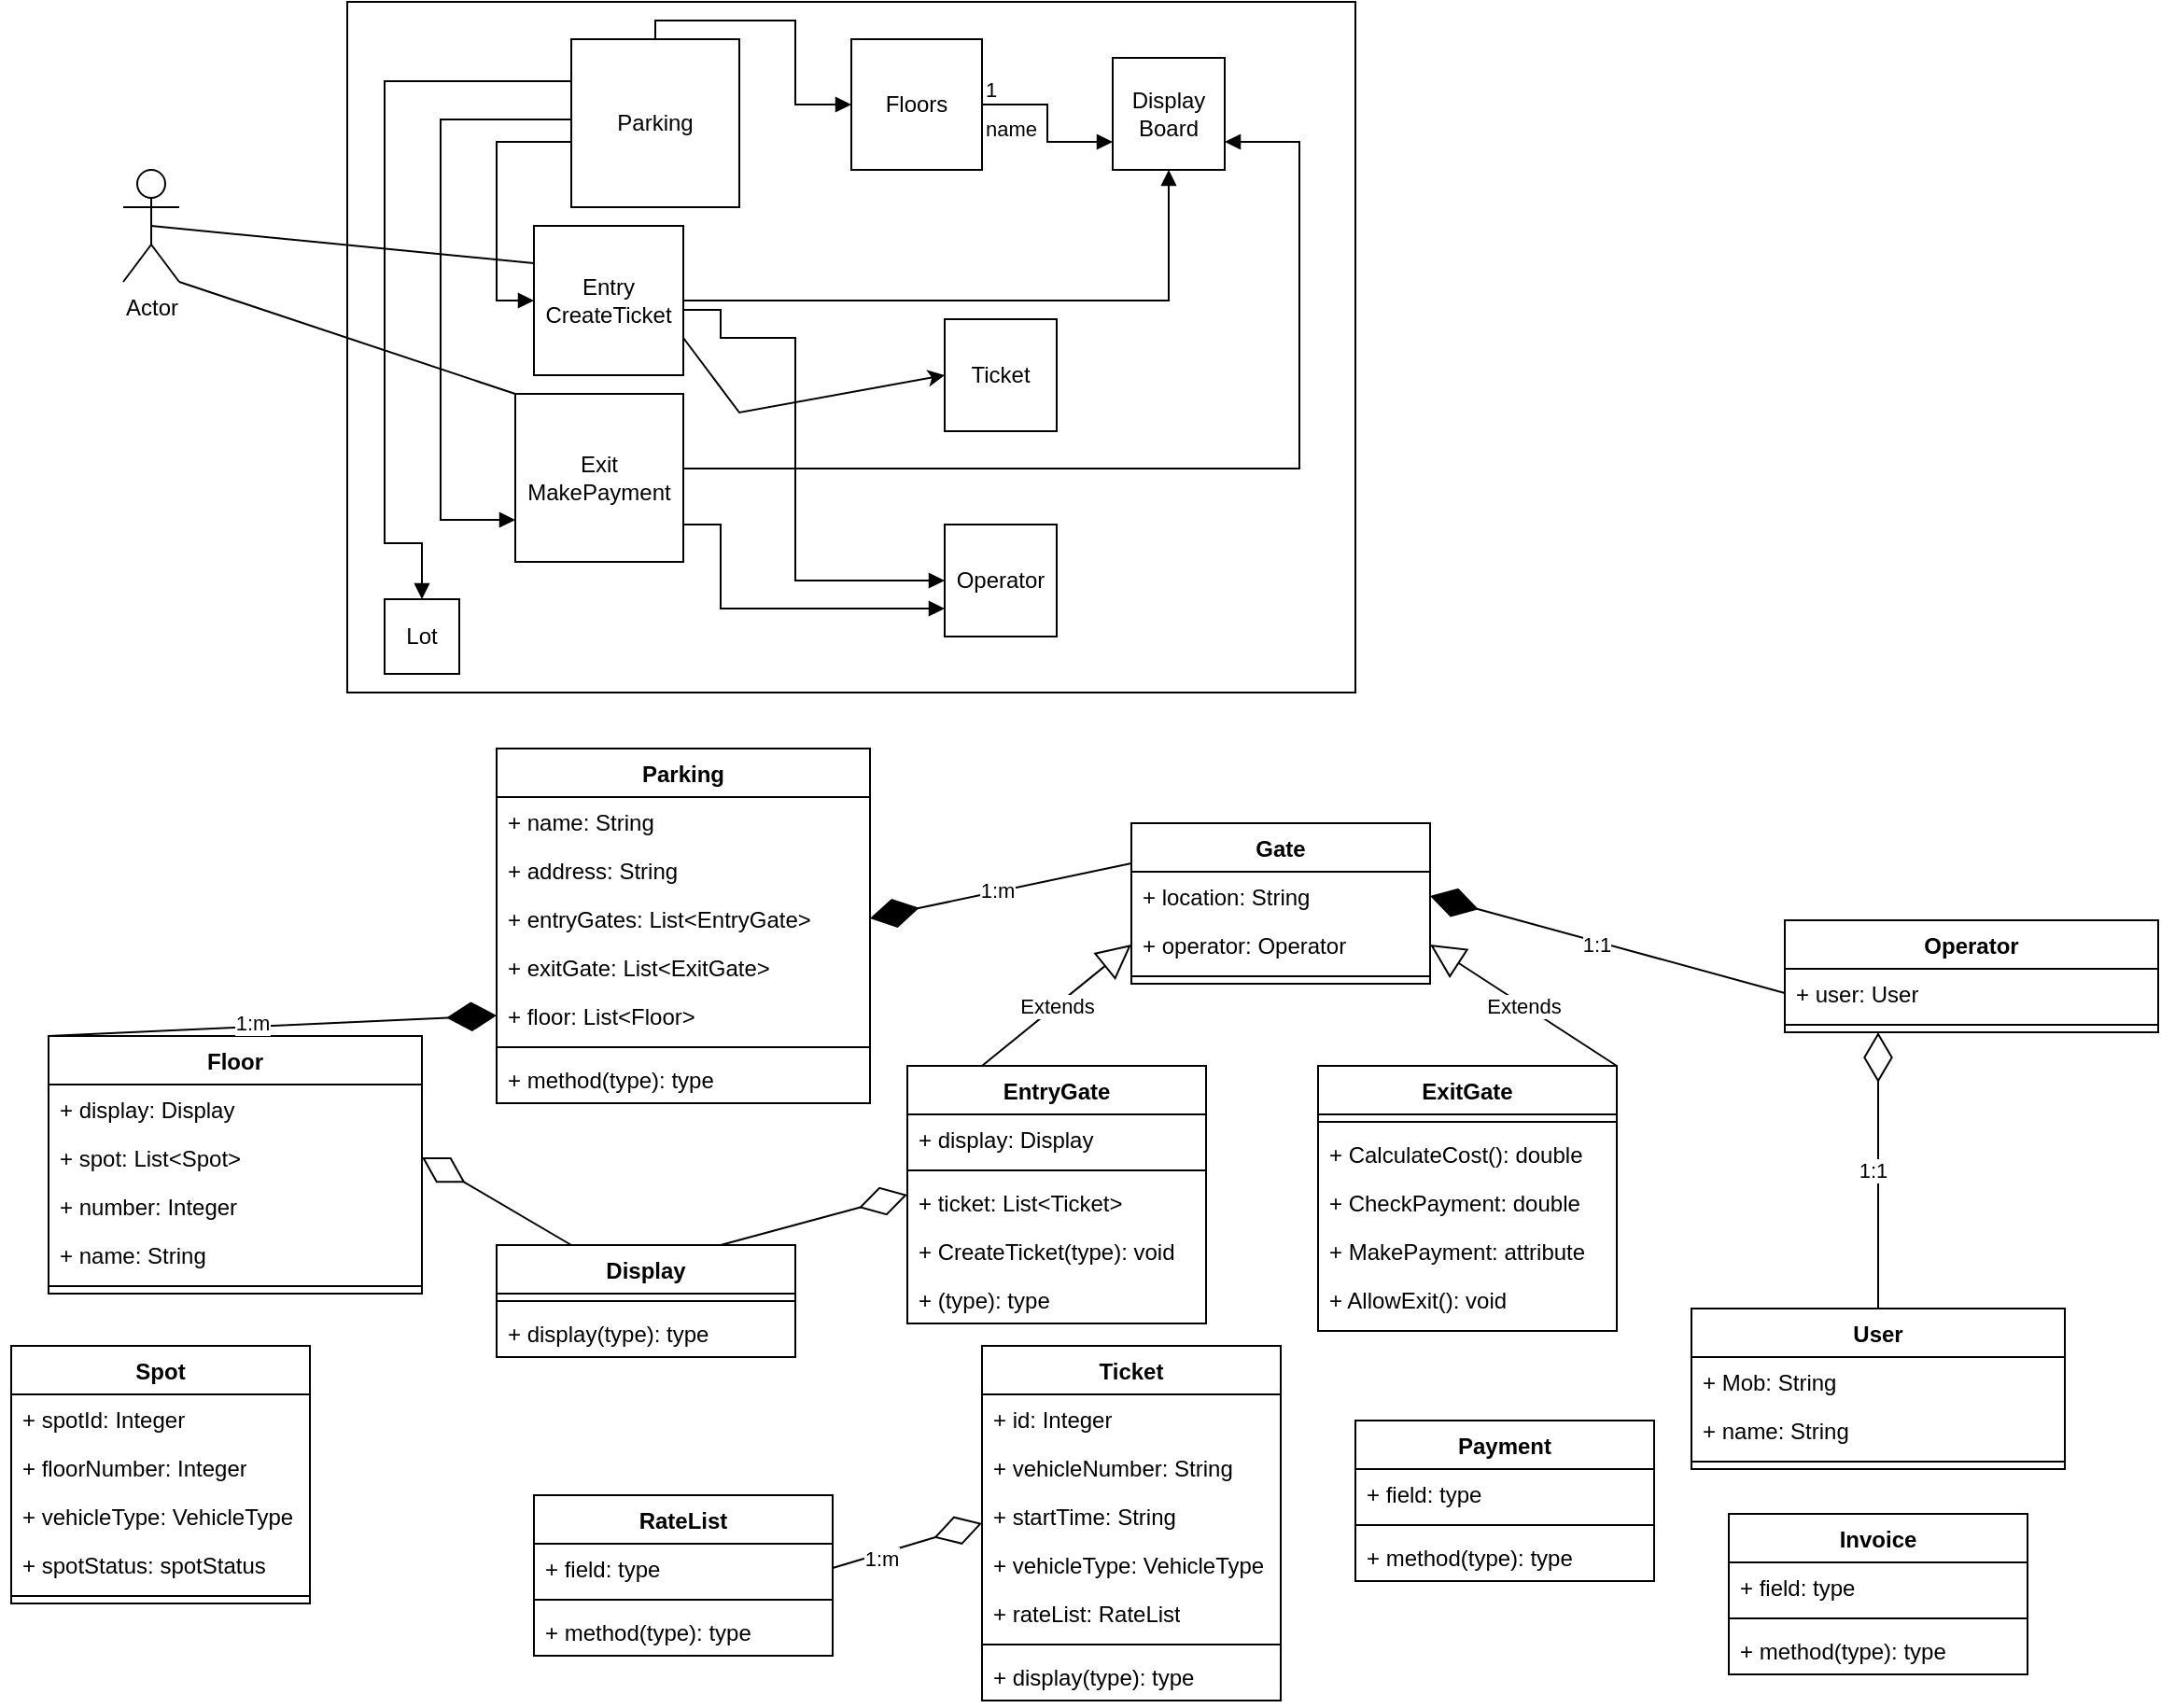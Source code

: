 <mxfile version="24.0.7" type="github">
  <diagram id="C5RBs43oDa-KdzZeNtuy" name="Page-1">
    <mxGraphModel dx="2117" dy="1691" grid="1" gridSize="10" guides="1" tooltips="1" connect="1" arrows="1" fold="1" page="1" pageScale="1" pageWidth="827" pageHeight="1169" math="0" shadow="0">
      <root>
        <mxCell id="WIyWlLk6GJQsqaUBKTNV-0" />
        <mxCell id="WIyWlLk6GJQsqaUBKTNV-1" parent="WIyWlLk6GJQsqaUBKTNV-0" />
        <mxCell id="GWgAReVZv33B-I_-uaHE-0" value="" style="rounded=0;whiteSpace=wrap;html=1;" parent="WIyWlLk6GJQsqaUBKTNV-1" vertex="1">
          <mxGeometry y="-280" width="540" height="370" as="geometry" />
        </mxCell>
        <mxCell id="GWgAReVZv33B-I_-uaHE-1" value="Entry&lt;div&gt;CreateTicket&lt;/div&gt;" style="whiteSpace=wrap;html=1;aspect=fixed;" parent="WIyWlLk6GJQsqaUBKTNV-1" vertex="1">
          <mxGeometry x="100" y="-160" width="80" height="80" as="geometry" />
        </mxCell>
        <mxCell id="GWgAReVZv33B-I_-uaHE-3" value="Exit&lt;div&gt;MakePayment&lt;/div&gt;" style="whiteSpace=wrap;html=1;aspect=fixed;" parent="WIyWlLk6GJQsqaUBKTNV-1" vertex="1">
          <mxGeometry x="90" y="-70" width="90" height="90" as="geometry" />
        </mxCell>
        <mxCell id="GWgAReVZv33B-I_-uaHE-4" value="Floors" style="whiteSpace=wrap;html=1;aspect=fixed;" parent="WIyWlLk6GJQsqaUBKTNV-1" vertex="1">
          <mxGeometry x="270" y="-260" width="70" height="70" as="geometry" />
        </mxCell>
        <mxCell id="GWgAReVZv33B-I_-uaHE-6" value="Operator" style="whiteSpace=wrap;html=1;aspect=fixed;" parent="WIyWlLk6GJQsqaUBKTNV-1" vertex="1">
          <mxGeometry x="320" width="60" height="60" as="geometry" />
        </mxCell>
        <mxCell id="GWgAReVZv33B-I_-uaHE-9" value="Display Board" style="whiteSpace=wrap;html=1;aspect=fixed;" parent="WIyWlLk6GJQsqaUBKTNV-1" vertex="1">
          <mxGeometry x="410" y="-250" width="60" height="60" as="geometry" />
        </mxCell>
        <mxCell id="GWgAReVZv33B-I_-uaHE-10" value="Parking" style="whiteSpace=wrap;html=1;aspect=fixed;" parent="WIyWlLk6GJQsqaUBKTNV-1" vertex="1">
          <mxGeometry x="120" y="-260" width="90" height="90" as="geometry" />
        </mxCell>
        <mxCell id="GWgAReVZv33B-I_-uaHE-11" value="" style="endArrow=block;endFill=1;html=1;edgeStyle=orthogonalEdgeStyle;align=left;verticalAlign=top;rounded=0;exitX=0.5;exitY=0;exitDx=0;exitDy=0;entryX=0;entryY=0.5;entryDx=0;entryDy=0;" parent="WIyWlLk6GJQsqaUBKTNV-1" source="GWgAReVZv33B-I_-uaHE-10" target="GWgAReVZv33B-I_-uaHE-4" edge="1">
          <mxGeometry x="-1" relative="1" as="geometry">
            <mxPoint x="140" y="-255" as="sourcePoint" />
            <mxPoint x="300" y="-220" as="targetPoint" />
          </mxGeometry>
        </mxCell>
        <mxCell id="GWgAReVZv33B-I_-uaHE-13" value="" style="endArrow=block;endFill=1;html=1;edgeStyle=orthogonalEdgeStyle;align=left;verticalAlign=top;rounded=0;exitX=0;exitY=0.5;exitDx=0;exitDy=0;entryX=0;entryY=0.5;entryDx=0;entryDy=0;" parent="WIyWlLk6GJQsqaUBKTNV-1" source="GWgAReVZv33B-I_-uaHE-10" target="GWgAReVZv33B-I_-uaHE-1" edge="1">
          <mxGeometry x="-1" relative="1" as="geometry">
            <mxPoint x="80" y="-170" as="sourcePoint" />
            <mxPoint x="240" y="-170" as="targetPoint" />
            <Array as="points">
              <mxPoint x="120" y="-205" />
              <mxPoint x="80" y="-205" />
              <mxPoint x="80" y="-120" />
            </Array>
          </mxGeometry>
        </mxCell>
        <mxCell id="GWgAReVZv33B-I_-uaHE-15" value="" style="endArrow=block;endFill=1;html=1;edgeStyle=orthogonalEdgeStyle;align=left;verticalAlign=top;rounded=0;exitX=0;exitY=0.25;exitDx=0;exitDy=0;entryX=0;entryY=0.75;entryDx=0;entryDy=0;" parent="WIyWlLk6GJQsqaUBKTNV-1" source="GWgAReVZv33B-I_-uaHE-10" target="GWgAReVZv33B-I_-uaHE-3" edge="1">
          <mxGeometry x="-1" relative="1" as="geometry">
            <mxPoint x="80" y="-195" as="sourcePoint" />
            <mxPoint x="80" y="-110" as="targetPoint" />
            <Array as="points">
              <mxPoint x="120" y="-217" />
              <mxPoint x="50" y="-217" />
              <mxPoint x="50" y="-2" />
            </Array>
          </mxGeometry>
        </mxCell>
        <mxCell id="GWgAReVZv33B-I_-uaHE-17" value="Lot" style="whiteSpace=wrap;html=1;aspect=fixed;" parent="WIyWlLk6GJQsqaUBKTNV-1" vertex="1">
          <mxGeometry x="20" y="40" width="40" height="40" as="geometry" />
        </mxCell>
        <mxCell id="GWgAReVZv33B-I_-uaHE-18" value="" style="endArrow=block;endFill=1;html=1;edgeStyle=orthogonalEdgeStyle;align=left;verticalAlign=top;rounded=0;exitX=0;exitY=0.25;exitDx=0;exitDy=0;entryX=0.5;entryY=0;entryDx=0;entryDy=0;" parent="WIyWlLk6GJQsqaUBKTNV-1" source="GWgAReVZv33B-I_-uaHE-10" target="GWgAReVZv33B-I_-uaHE-17" edge="1">
          <mxGeometry x="-1" relative="1" as="geometry">
            <mxPoint x="130" y="-207" as="sourcePoint" />
            <mxPoint x="135" y="-40" as="targetPoint" />
            <Array as="points">
              <mxPoint x="20" y="-237" />
              <mxPoint x="20" y="10" />
              <mxPoint x="40" y="10" />
            </Array>
          </mxGeometry>
        </mxCell>
        <mxCell id="GWgAReVZv33B-I_-uaHE-21" value="name" style="endArrow=block;endFill=1;html=1;edgeStyle=orthogonalEdgeStyle;align=left;verticalAlign=top;rounded=0;exitX=1;exitY=0.5;exitDx=0;exitDy=0;entryX=0;entryY=0.75;entryDx=0;entryDy=0;" parent="WIyWlLk6GJQsqaUBKTNV-1" source="GWgAReVZv33B-I_-uaHE-4" target="GWgAReVZv33B-I_-uaHE-9" edge="1">
          <mxGeometry x="-1" relative="1" as="geometry">
            <mxPoint x="360" y="-150" as="sourcePoint" />
            <mxPoint x="520" y="-150" as="targetPoint" />
          </mxGeometry>
        </mxCell>
        <mxCell id="GWgAReVZv33B-I_-uaHE-22" value="1" style="edgeLabel;resizable=0;html=1;align=left;verticalAlign=bottom;" parent="GWgAReVZv33B-I_-uaHE-21" connectable="0" vertex="1">
          <mxGeometry x="-1" relative="1" as="geometry" />
        </mxCell>
        <mxCell id="GWgAReVZv33B-I_-uaHE-23" value="" style="endArrow=block;endFill=1;html=1;edgeStyle=orthogonalEdgeStyle;align=left;verticalAlign=top;rounded=0;exitX=1;exitY=0.5;exitDx=0;exitDy=0;entryX=0.5;entryY=1;entryDx=0;entryDy=0;" parent="WIyWlLk6GJQsqaUBKTNV-1" source="GWgAReVZv33B-I_-uaHE-1" target="GWgAReVZv33B-I_-uaHE-9" edge="1">
          <mxGeometry x="-1" relative="1" as="geometry">
            <mxPoint x="330" y="-30" as="sourcePoint" />
            <mxPoint x="470" y="-130" as="targetPoint" />
            <Array as="points">
              <mxPoint x="440" y="-120" />
            </Array>
          </mxGeometry>
        </mxCell>
        <mxCell id="GWgAReVZv33B-I_-uaHE-25" value="" style="endArrow=block;endFill=1;html=1;edgeStyle=orthogonalEdgeStyle;align=left;verticalAlign=top;rounded=0;exitX=1;exitY=0.5;exitDx=0;exitDy=0;entryX=1;entryY=0.75;entryDx=0;entryDy=0;" parent="WIyWlLk6GJQsqaUBKTNV-1" source="GWgAReVZv33B-I_-uaHE-3" target="GWgAReVZv33B-I_-uaHE-9" edge="1">
          <mxGeometry x="-1" relative="1" as="geometry">
            <mxPoint x="170" y="-110" as="sourcePoint" />
            <mxPoint x="450" y="-180" as="targetPoint" />
            <Array as="points">
              <mxPoint x="180" y="-30" />
              <mxPoint x="510" y="-30" />
              <mxPoint x="510" y="-205" />
            </Array>
          </mxGeometry>
        </mxCell>
        <mxCell id="GWgAReVZv33B-I_-uaHE-27" value="" style="endArrow=block;endFill=1;html=1;edgeStyle=orthogonalEdgeStyle;align=left;verticalAlign=top;rounded=0;exitX=1;exitY=0.75;exitDx=0;exitDy=0;entryX=0;entryY=0.5;entryDx=0;entryDy=0;" parent="WIyWlLk6GJQsqaUBKTNV-1" source="GWgAReVZv33B-I_-uaHE-1" target="GWgAReVZv33B-I_-uaHE-6" edge="1">
          <mxGeometry x="-1" relative="1" as="geometry">
            <mxPoint x="330" y="-30" as="sourcePoint" />
            <mxPoint x="330" y="-20" as="targetPoint" />
            <Array as="points">
              <mxPoint x="200" y="-115" />
              <mxPoint x="200" y="-100" />
              <mxPoint x="240" y="-100" />
              <mxPoint x="240" y="30" />
            </Array>
          </mxGeometry>
        </mxCell>
        <mxCell id="GWgAReVZv33B-I_-uaHE-33" value="" style="endArrow=block;endFill=1;html=1;edgeStyle=orthogonalEdgeStyle;align=left;verticalAlign=top;rounded=0;entryX=0;entryY=0.75;entryDx=0;entryDy=0;exitX=1;exitY=0.75;exitDx=0;exitDy=0;" parent="WIyWlLk6GJQsqaUBKTNV-1" source="GWgAReVZv33B-I_-uaHE-3" target="GWgAReVZv33B-I_-uaHE-6" edge="1">
          <mxGeometry x="-1" relative="1" as="geometry">
            <mxPoint x="150" y="50" as="sourcePoint" />
            <mxPoint x="310" y="50" as="targetPoint" />
            <Array as="points">
              <mxPoint x="180" />
              <mxPoint x="200" />
              <mxPoint x="200" y="45" />
            </Array>
          </mxGeometry>
        </mxCell>
        <mxCell id="GWgAReVZv33B-I_-uaHE-38" value="Actor" style="shape=umlActor;verticalLabelPosition=bottom;verticalAlign=top;html=1;" parent="WIyWlLk6GJQsqaUBKTNV-1" vertex="1">
          <mxGeometry x="-120" y="-190" width="30" height="60" as="geometry" />
        </mxCell>
        <mxCell id="GWgAReVZv33B-I_-uaHE-39" value="" style="endArrow=none;html=1;rounded=0;exitX=0.5;exitY=0.5;exitDx=0;exitDy=0;exitPerimeter=0;entryX=0;entryY=0.25;entryDx=0;entryDy=0;" parent="WIyWlLk6GJQsqaUBKTNV-1" source="GWgAReVZv33B-I_-uaHE-38" target="GWgAReVZv33B-I_-uaHE-1" edge="1">
          <mxGeometry width="50" height="50" relative="1" as="geometry">
            <mxPoint x="-90" y="-150" as="sourcePoint" />
            <mxPoint x="-40" y="-200" as="targetPoint" />
          </mxGeometry>
        </mxCell>
        <mxCell id="GWgAReVZv33B-I_-uaHE-40" value="" style="endArrow=none;html=1;rounded=0;exitX=1;exitY=1;exitDx=0;exitDy=0;exitPerimeter=0;entryX=0;entryY=0;entryDx=0;entryDy=0;" parent="WIyWlLk6GJQsqaUBKTNV-1" source="GWgAReVZv33B-I_-uaHE-38" target="GWgAReVZv33B-I_-uaHE-3" edge="1">
          <mxGeometry width="50" height="50" relative="1" as="geometry">
            <mxPoint x="-95" y="-150" as="sourcePoint" />
            <mxPoint x="110" y="-130" as="targetPoint" />
          </mxGeometry>
        </mxCell>
        <mxCell id="GWgAReVZv33B-I_-uaHE-42" value="Ticket" style="whiteSpace=wrap;html=1;aspect=fixed;" parent="WIyWlLk6GJQsqaUBKTNV-1" vertex="1">
          <mxGeometry x="320" y="-110" width="60" height="60" as="geometry" />
        </mxCell>
        <mxCell id="GWgAReVZv33B-I_-uaHE-43" value="" style="endArrow=classic;html=1;rounded=0;exitX=1;exitY=0.75;exitDx=0;exitDy=0;entryX=0;entryY=0.5;entryDx=0;entryDy=0;" parent="WIyWlLk6GJQsqaUBKTNV-1" source="GWgAReVZv33B-I_-uaHE-1" target="GWgAReVZv33B-I_-uaHE-42" edge="1">
          <mxGeometry width="50" height="50" relative="1" as="geometry">
            <mxPoint x="220" y="-60" as="sourcePoint" />
            <mxPoint x="270" y="-110" as="targetPoint" />
            <Array as="points">
              <mxPoint x="210" y="-60" />
            </Array>
          </mxGeometry>
        </mxCell>
        <mxCell id="GWgAReVZv33B-I_-uaHE-44" value="Gate" style="swimlane;fontStyle=1;align=center;verticalAlign=top;childLayout=stackLayout;horizontal=1;startSize=26;horizontalStack=0;resizeParent=1;resizeParentMax=0;resizeLast=0;collapsible=1;marginBottom=0;whiteSpace=wrap;html=1;" parent="WIyWlLk6GJQsqaUBKTNV-1" vertex="1">
          <mxGeometry x="420" y="160" width="160" height="86" as="geometry" />
        </mxCell>
        <mxCell id="GWgAReVZv33B-I_-uaHE-129" value="+ location: String" style="text;strokeColor=none;fillColor=none;align=left;verticalAlign=top;spacingLeft=4;spacingRight=4;overflow=hidden;rotatable=0;points=[[0,0.5],[1,0.5]];portConstraint=eastwest;whiteSpace=wrap;html=1;" parent="GWgAReVZv33B-I_-uaHE-44" vertex="1">
          <mxGeometry y="26" width="160" height="26" as="geometry" />
        </mxCell>
        <mxCell id="GWgAReVZv33B-I_-uaHE-45" value="+ operator: Operator" style="text;strokeColor=none;fillColor=none;align=left;verticalAlign=top;spacingLeft=4;spacingRight=4;overflow=hidden;rotatable=0;points=[[0,0.5],[1,0.5]];portConstraint=eastwest;whiteSpace=wrap;html=1;" parent="GWgAReVZv33B-I_-uaHE-44" vertex="1">
          <mxGeometry y="52" width="160" height="26" as="geometry" />
        </mxCell>
        <mxCell id="GWgAReVZv33B-I_-uaHE-46" value="" style="line;strokeWidth=1;fillColor=none;align=left;verticalAlign=middle;spacingTop=-1;spacingLeft=3;spacingRight=3;rotatable=0;labelPosition=right;points=[];portConstraint=eastwest;strokeColor=inherit;" parent="GWgAReVZv33B-I_-uaHE-44" vertex="1">
          <mxGeometry y="78" width="160" height="8" as="geometry" />
        </mxCell>
        <mxCell id="GWgAReVZv33B-I_-uaHE-48" value="Parking" style="swimlane;fontStyle=1;align=center;verticalAlign=top;childLayout=stackLayout;horizontal=1;startSize=26;horizontalStack=0;resizeParent=1;resizeParentMax=0;resizeLast=0;collapsible=1;marginBottom=0;whiteSpace=wrap;html=1;" parent="WIyWlLk6GJQsqaUBKTNV-1" vertex="1">
          <mxGeometry x="80" y="120" width="200" height="190" as="geometry" />
        </mxCell>
        <mxCell id="GWgAReVZv33B-I_-uaHE-119" value="+ name: String" style="text;strokeColor=none;fillColor=none;align=left;verticalAlign=top;spacingLeft=4;spacingRight=4;overflow=hidden;rotatable=0;points=[[0,0.5],[1,0.5]];portConstraint=eastwest;whiteSpace=wrap;html=1;" parent="GWgAReVZv33B-I_-uaHE-48" vertex="1">
          <mxGeometry y="26" width="200" height="26" as="geometry" />
        </mxCell>
        <mxCell id="GWgAReVZv33B-I_-uaHE-120" value="+ address: String" style="text;strokeColor=none;fillColor=none;align=left;verticalAlign=top;spacingLeft=4;spacingRight=4;overflow=hidden;rotatable=0;points=[[0,0.5],[1,0.5]];portConstraint=eastwest;whiteSpace=wrap;html=1;" parent="GWgAReVZv33B-I_-uaHE-48" vertex="1">
          <mxGeometry y="52" width="200" height="26" as="geometry" />
        </mxCell>
        <mxCell id="GWgAReVZv33B-I_-uaHE-49" value="+ entryGates: List&amp;lt;EntryGate&amp;gt;" style="text;strokeColor=none;fillColor=none;align=left;verticalAlign=top;spacingLeft=4;spacingRight=4;overflow=hidden;rotatable=0;points=[[0,0.5],[1,0.5]];portConstraint=eastwest;whiteSpace=wrap;html=1;" parent="GWgAReVZv33B-I_-uaHE-48" vertex="1">
          <mxGeometry y="78" width="200" height="26" as="geometry" />
        </mxCell>
        <mxCell id="GWgAReVZv33B-I_-uaHE-118" value="+ exitGate: List&amp;lt;ExitGate&amp;gt;" style="text;strokeColor=none;fillColor=none;align=left;verticalAlign=top;spacingLeft=4;spacingRight=4;overflow=hidden;rotatable=0;points=[[0,0.5],[1,0.5]];portConstraint=eastwest;whiteSpace=wrap;html=1;" parent="GWgAReVZv33B-I_-uaHE-48" vertex="1">
          <mxGeometry y="104" width="200" height="26" as="geometry" />
        </mxCell>
        <mxCell id="GWgAReVZv33B-I_-uaHE-83" value="+ floor: List&amp;lt;Floor&amp;gt;" style="text;strokeColor=none;fillColor=none;align=left;verticalAlign=top;spacingLeft=4;spacingRight=4;overflow=hidden;rotatable=0;points=[[0,0.5],[1,0.5]];portConstraint=eastwest;whiteSpace=wrap;html=1;" parent="GWgAReVZv33B-I_-uaHE-48" vertex="1">
          <mxGeometry y="130" width="200" height="26" as="geometry" />
        </mxCell>
        <mxCell id="GWgAReVZv33B-I_-uaHE-50" value="" style="line;strokeWidth=1;fillColor=none;align=left;verticalAlign=middle;spacingTop=-1;spacingLeft=3;spacingRight=3;rotatable=0;labelPosition=right;points=[];portConstraint=eastwest;strokeColor=inherit;" parent="GWgAReVZv33B-I_-uaHE-48" vertex="1">
          <mxGeometry y="156" width="200" height="8" as="geometry" />
        </mxCell>
        <mxCell id="GWgAReVZv33B-I_-uaHE-51" value="+ method(type): type" style="text;strokeColor=none;fillColor=none;align=left;verticalAlign=top;spacingLeft=4;spacingRight=4;overflow=hidden;rotatable=0;points=[[0,0.5],[1,0.5]];portConstraint=eastwest;whiteSpace=wrap;html=1;" parent="GWgAReVZv33B-I_-uaHE-48" vertex="1">
          <mxGeometry y="164" width="200" height="26" as="geometry" />
        </mxCell>
        <mxCell id="GWgAReVZv33B-I_-uaHE-52" value="EntryGate" style="swimlane;fontStyle=1;align=center;verticalAlign=top;childLayout=stackLayout;horizontal=1;startSize=26;horizontalStack=0;resizeParent=1;resizeParentMax=0;resizeLast=0;collapsible=1;marginBottom=0;whiteSpace=wrap;html=1;" parent="WIyWlLk6GJQsqaUBKTNV-1" vertex="1">
          <mxGeometry x="300" y="290" width="160" height="138" as="geometry" />
        </mxCell>
        <mxCell id="GWgAReVZv33B-I_-uaHE-53" value="+ display: Display" style="text;strokeColor=none;fillColor=none;align=left;verticalAlign=top;spacingLeft=4;spacingRight=4;overflow=hidden;rotatable=0;points=[[0,0.5],[1,0.5]];portConstraint=eastwest;whiteSpace=wrap;html=1;" parent="GWgAReVZv33B-I_-uaHE-52" vertex="1">
          <mxGeometry y="26" width="160" height="26" as="geometry" />
        </mxCell>
        <mxCell id="GWgAReVZv33B-I_-uaHE-54" value="" style="line;strokeWidth=1;fillColor=none;align=left;verticalAlign=middle;spacingTop=-1;spacingLeft=3;spacingRight=3;rotatable=0;labelPosition=right;points=[];portConstraint=eastwest;strokeColor=inherit;" parent="GWgAReVZv33B-I_-uaHE-52" vertex="1">
          <mxGeometry y="52" width="160" height="8" as="geometry" />
        </mxCell>
        <mxCell id="GWgAReVZv33B-I_-uaHE-117" value="+ ticket: List&amp;lt;Ticket&amp;gt;" style="text;strokeColor=none;fillColor=none;align=left;verticalAlign=top;spacingLeft=4;spacingRight=4;overflow=hidden;rotatable=0;points=[[0,0.5],[1,0.5]];portConstraint=eastwest;whiteSpace=wrap;html=1;" parent="GWgAReVZv33B-I_-uaHE-52" vertex="1">
          <mxGeometry y="60" width="160" height="26" as="geometry" />
        </mxCell>
        <mxCell id="GWgAReVZv33B-I_-uaHE-67" value="+ CreateTicket(type): void" style="text;strokeColor=none;fillColor=none;align=left;verticalAlign=top;spacingLeft=4;spacingRight=4;overflow=hidden;rotatable=0;points=[[0,0.5],[1,0.5]];portConstraint=eastwest;whiteSpace=wrap;html=1;" parent="GWgAReVZv33B-I_-uaHE-52" vertex="1">
          <mxGeometry y="86" width="160" height="26" as="geometry" />
        </mxCell>
        <mxCell id="GWgAReVZv33B-I_-uaHE-55" value="+ (type): type" style="text;strokeColor=none;fillColor=none;align=left;verticalAlign=top;spacingLeft=4;spacingRight=4;overflow=hidden;rotatable=0;points=[[0,0.5],[1,0.5]];portConstraint=eastwest;whiteSpace=wrap;html=1;" parent="GWgAReVZv33B-I_-uaHE-52" vertex="1">
          <mxGeometry y="112" width="160" height="26" as="geometry" />
        </mxCell>
        <mxCell id="GWgAReVZv33B-I_-uaHE-56" value="ExitGate" style="swimlane;fontStyle=1;align=center;verticalAlign=top;childLayout=stackLayout;horizontal=1;startSize=26;horizontalStack=0;resizeParent=1;resizeParentMax=0;resizeLast=0;collapsible=1;marginBottom=0;whiteSpace=wrap;html=1;" parent="WIyWlLk6GJQsqaUBKTNV-1" vertex="1">
          <mxGeometry x="520" y="290" width="160" height="142" as="geometry" />
        </mxCell>
        <mxCell id="GWgAReVZv33B-I_-uaHE-58" value="" style="line;strokeWidth=1;fillColor=none;align=left;verticalAlign=middle;spacingTop=-1;spacingLeft=3;spacingRight=3;rotatable=0;labelPosition=right;points=[];portConstraint=eastwest;strokeColor=inherit;" parent="GWgAReVZv33B-I_-uaHE-56" vertex="1">
          <mxGeometry y="26" width="160" height="8" as="geometry" />
        </mxCell>
        <mxCell id="GWgAReVZv33B-I_-uaHE-114" value="+ CalculateCost(): double" style="text;strokeColor=none;fillColor=none;align=left;verticalAlign=top;spacingLeft=4;spacingRight=4;overflow=hidden;rotatable=0;points=[[0,0.5],[1,0.5]];portConstraint=eastwest;whiteSpace=wrap;html=1;" parent="GWgAReVZv33B-I_-uaHE-56" vertex="1">
          <mxGeometry y="34" width="160" height="26" as="geometry" />
        </mxCell>
        <mxCell id="GWgAReVZv33B-I_-uaHE-115" value="+ CheckPayment: double" style="text;strokeColor=none;fillColor=none;align=left;verticalAlign=top;spacingLeft=4;spacingRight=4;overflow=hidden;rotatable=0;points=[[0,0.5],[1,0.5]];portConstraint=eastwest;whiteSpace=wrap;html=1;" parent="GWgAReVZv33B-I_-uaHE-56" vertex="1">
          <mxGeometry y="60" width="160" height="26" as="geometry" />
        </mxCell>
        <mxCell id="GWgAReVZv33B-I_-uaHE-116" value="+ MakePayment: attribute" style="text;strokeColor=none;fillColor=none;align=left;verticalAlign=top;spacingLeft=4;spacingRight=4;overflow=hidden;rotatable=0;points=[[0,0.5],[1,0.5]];portConstraint=eastwest;whiteSpace=wrap;html=1;" parent="GWgAReVZv33B-I_-uaHE-56" vertex="1">
          <mxGeometry y="86" width="160" height="26" as="geometry" />
        </mxCell>
        <mxCell id="GWgAReVZv33B-I_-uaHE-68" value="+ AllowExit(): void" style="text;strokeColor=none;fillColor=none;align=left;verticalAlign=top;spacingLeft=4;spacingRight=4;overflow=hidden;rotatable=0;points=[[0,0.5],[1,0.5]];portConstraint=eastwest;whiteSpace=wrap;html=1;" parent="GWgAReVZv33B-I_-uaHE-56" vertex="1">
          <mxGeometry y="112" width="160" height="30" as="geometry" />
        </mxCell>
        <mxCell id="GWgAReVZv33B-I_-uaHE-60" value="Extends" style="endArrow=block;endSize=16;endFill=0;html=1;rounded=0;entryX=0;entryY=0.5;entryDx=0;entryDy=0;exitX=0.25;exitY=0;exitDx=0;exitDy=0;" parent="WIyWlLk6GJQsqaUBKTNV-1" source="GWgAReVZv33B-I_-uaHE-52" target="GWgAReVZv33B-I_-uaHE-45" edge="1">
          <mxGeometry width="160" relative="1" as="geometry">
            <mxPoint x="330" y="270" as="sourcePoint" />
            <mxPoint x="420" y="259" as="targetPoint" />
          </mxGeometry>
        </mxCell>
        <mxCell id="GWgAReVZv33B-I_-uaHE-61" value="Extends" style="endArrow=block;endSize=16;endFill=0;html=1;rounded=0;entryX=1;entryY=0.5;entryDx=0;entryDy=0;exitX=1;exitY=0;exitDx=0;exitDy=0;" parent="WIyWlLk6GJQsqaUBKTNV-1" source="GWgAReVZv33B-I_-uaHE-56" target="GWgAReVZv33B-I_-uaHE-45" edge="1">
          <mxGeometry width="160" relative="1" as="geometry">
            <mxPoint x="350" y="300" as="sourcePoint" />
            <mxPoint x="580" y="259" as="targetPoint" />
          </mxGeometry>
        </mxCell>
        <mxCell id="GWgAReVZv33B-I_-uaHE-62" value="" style="endArrow=diamondThin;endFill=1;endSize=24;html=1;rounded=0;entryX=1;entryY=0.5;entryDx=0;entryDy=0;exitX=0;exitY=0.25;exitDx=0;exitDy=0;" parent="WIyWlLk6GJQsqaUBKTNV-1" source="GWgAReVZv33B-I_-uaHE-44" target="GWgAReVZv33B-I_-uaHE-49" edge="1">
          <mxGeometry width="160" relative="1" as="geometry">
            <mxPoint x="410" y="210" as="sourcePoint" />
            <mxPoint x="490" y="170" as="targetPoint" />
          </mxGeometry>
        </mxCell>
        <mxCell id="GWgAReVZv33B-I_-uaHE-63" value="1:m" style="edgeLabel;html=1;align=center;verticalAlign=middle;resizable=0;points=[];" parent="GWgAReVZv33B-I_-uaHE-62" vertex="1" connectable="0">
          <mxGeometry x="0.028" y="-1" relative="1" as="geometry">
            <mxPoint as="offset" />
          </mxGeometry>
        </mxCell>
        <mxCell id="GWgAReVZv33B-I_-uaHE-64" value="Operator" style="swimlane;fontStyle=1;align=center;verticalAlign=top;childLayout=stackLayout;horizontal=1;startSize=26;horizontalStack=0;resizeParent=1;resizeParentMax=0;resizeLast=0;collapsible=1;marginBottom=0;whiteSpace=wrap;html=1;" parent="WIyWlLk6GJQsqaUBKTNV-1" vertex="1">
          <mxGeometry x="770" y="212" width="200" height="60" as="geometry" />
        </mxCell>
        <mxCell id="GWgAReVZv33B-I_-uaHE-65" value="+ user: User" style="text;strokeColor=none;fillColor=none;align=left;verticalAlign=top;spacingLeft=4;spacingRight=4;overflow=hidden;rotatable=0;points=[[0,0.5],[1,0.5]];portConstraint=eastwest;whiteSpace=wrap;html=1;" parent="GWgAReVZv33B-I_-uaHE-64" vertex="1">
          <mxGeometry y="26" width="200" height="26" as="geometry" />
        </mxCell>
        <mxCell id="GWgAReVZv33B-I_-uaHE-66" value="" style="line;strokeWidth=1;fillColor=none;align=left;verticalAlign=middle;spacingTop=-1;spacingLeft=3;spacingRight=3;rotatable=0;labelPosition=right;points=[];portConstraint=eastwest;strokeColor=inherit;" parent="GWgAReVZv33B-I_-uaHE-64" vertex="1">
          <mxGeometry y="52" width="200" height="8" as="geometry" />
        </mxCell>
        <mxCell id="GWgAReVZv33B-I_-uaHE-69" value="User" style="swimlane;fontStyle=1;align=center;verticalAlign=top;childLayout=stackLayout;horizontal=1;startSize=26;horizontalStack=0;resizeParent=1;resizeParentMax=0;resizeLast=0;collapsible=1;marginBottom=0;whiteSpace=wrap;html=1;" parent="WIyWlLk6GJQsqaUBKTNV-1" vertex="1">
          <mxGeometry x="720" y="420" width="200" height="86" as="geometry" />
        </mxCell>
        <mxCell id="GWgAReVZv33B-I_-uaHE-74" value="+ Mob: String" style="text;strokeColor=none;fillColor=none;align=left;verticalAlign=top;spacingLeft=4;spacingRight=4;overflow=hidden;rotatable=0;points=[[0,0.5],[1,0.5]];portConstraint=eastwest;whiteSpace=wrap;html=1;" parent="GWgAReVZv33B-I_-uaHE-69" vertex="1">
          <mxGeometry y="26" width="200" height="26" as="geometry" />
        </mxCell>
        <mxCell id="GWgAReVZv33B-I_-uaHE-70" value="+ name: String" style="text;strokeColor=none;fillColor=none;align=left;verticalAlign=top;spacingLeft=4;spacingRight=4;overflow=hidden;rotatable=0;points=[[0,0.5],[1,0.5]];portConstraint=eastwest;whiteSpace=wrap;html=1;" parent="GWgAReVZv33B-I_-uaHE-69" vertex="1">
          <mxGeometry y="52" width="200" height="26" as="geometry" />
        </mxCell>
        <mxCell id="GWgAReVZv33B-I_-uaHE-71" value="" style="line;strokeWidth=1;fillColor=none;align=left;verticalAlign=middle;spacingTop=-1;spacingLeft=3;spacingRight=3;rotatable=0;labelPosition=right;points=[];portConstraint=eastwest;strokeColor=inherit;" parent="GWgAReVZv33B-I_-uaHE-69" vertex="1">
          <mxGeometry y="78" width="200" height="8" as="geometry" />
        </mxCell>
        <mxCell id="GWgAReVZv33B-I_-uaHE-75" value="" style="endArrow=diamondThin;endFill=0;endSize=24;html=1;rounded=0;entryX=0.25;entryY=1;entryDx=0;entryDy=0;exitX=0.5;exitY=0;exitDx=0;exitDy=0;" parent="WIyWlLk6GJQsqaUBKTNV-1" source="GWgAReVZv33B-I_-uaHE-69" target="GWgAReVZv33B-I_-uaHE-64" edge="1">
          <mxGeometry width="160" relative="1" as="geometry">
            <mxPoint x="330" y="370" as="sourcePoint" />
            <mxPoint x="490" y="370" as="targetPoint" />
          </mxGeometry>
        </mxCell>
        <mxCell id="GWgAReVZv33B-I_-uaHE-76" value="1:1" style="edgeLabel;html=1;align=center;verticalAlign=middle;resizable=0;points=[];" parent="GWgAReVZv33B-I_-uaHE-75" vertex="1" connectable="0">
          <mxGeometry x="-0.003" y="3" relative="1" as="geometry">
            <mxPoint as="offset" />
          </mxGeometry>
        </mxCell>
        <mxCell id="GWgAReVZv33B-I_-uaHE-77" value="" style="endArrow=diamondThin;endFill=1;endSize=24;html=1;rounded=0;exitX=0;exitY=0.5;exitDx=0;exitDy=0;entryX=1;entryY=0.5;entryDx=0;entryDy=0;" parent="WIyWlLk6GJQsqaUBKTNV-1" source="GWgAReVZv33B-I_-uaHE-65" target="GWgAReVZv33B-I_-uaHE-129" edge="1">
          <mxGeometry width="160" relative="1" as="geometry">
            <mxPoint x="810" y="180" as="sourcePoint" />
            <mxPoint x="620" y="193" as="targetPoint" />
          </mxGeometry>
        </mxCell>
        <mxCell id="GWgAReVZv33B-I_-uaHE-78" value="1:1" style="edgeLabel;html=1;align=center;verticalAlign=middle;resizable=0;points=[];" parent="GWgAReVZv33B-I_-uaHE-77" vertex="1" connectable="0">
          <mxGeometry x="0.063" y="1" relative="1" as="geometry">
            <mxPoint as="offset" />
          </mxGeometry>
        </mxCell>
        <mxCell id="GWgAReVZv33B-I_-uaHE-79" value="Floor" style="swimlane;fontStyle=1;align=center;verticalAlign=top;childLayout=stackLayout;horizontal=1;startSize=26;horizontalStack=0;resizeParent=1;resizeParentMax=0;resizeLast=0;collapsible=1;marginBottom=0;whiteSpace=wrap;html=1;" parent="WIyWlLk6GJQsqaUBKTNV-1" vertex="1">
          <mxGeometry x="-160" y="274" width="200" height="138" as="geometry" />
        </mxCell>
        <mxCell id="GWgAReVZv33B-I_-uaHE-80" value="+ display: Display" style="text;strokeColor=none;fillColor=none;align=left;verticalAlign=top;spacingLeft=4;spacingRight=4;overflow=hidden;rotatable=0;points=[[0,0.5],[1,0.5]];portConstraint=eastwest;whiteSpace=wrap;html=1;" parent="GWgAReVZv33B-I_-uaHE-79" vertex="1">
          <mxGeometry y="26" width="200" height="26" as="geometry" />
        </mxCell>
        <mxCell id="GWgAReVZv33B-I_-uaHE-84" value="+ spot: List&amp;lt;Spot&amp;gt;" style="text;strokeColor=none;fillColor=none;align=left;verticalAlign=top;spacingLeft=4;spacingRight=4;overflow=hidden;rotatable=0;points=[[0,0.5],[1,0.5]];portConstraint=eastwest;whiteSpace=wrap;html=1;" parent="GWgAReVZv33B-I_-uaHE-79" vertex="1">
          <mxGeometry y="52" width="200" height="26" as="geometry" />
        </mxCell>
        <mxCell id="GWgAReVZv33B-I_-uaHE-81" value="+ number: Integer" style="text;strokeColor=none;fillColor=none;align=left;verticalAlign=top;spacingLeft=4;spacingRight=4;overflow=hidden;rotatable=0;points=[[0,0.5],[1,0.5]];portConstraint=eastwest;whiteSpace=wrap;html=1;" parent="GWgAReVZv33B-I_-uaHE-79" vertex="1">
          <mxGeometry y="78" width="200" height="26" as="geometry" />
        </mxCell>
        <mxCell id="GWgAReVZv33B-I_-uaHE-128" value="+ name: String" style="text;strokeColor=none;fillColor=none;align=left;verticalAlign=top;spacingLeft=4;spacingRight=4;overflow=hidden;rotatable=0;points=[[0,0.5],[1,0.5]];portConstraint=eastwest;whiteSpace=wrap;html=1;" parent="GWgAReVZv33B-I_-uaHE-79" vertex="1">
          <mxGeometry y="104" width="200" height="26" as="geometry" />
        </mxCell>
        <mxCell id="GWgAReVZv33B-I_-uaHE-82" value="" style="line;strokeWidth=1;fillColor=none;align=left;verticalAlign=middle;spacingTop=-1;spacingLeft=3;spacingRight=3;rotatable=0;labelPosition=right;points=[];portConstraint=eastwest;strokeColor=inherit;" parent="GWgAReVZv33B-I_-uaHE-79" vertex="1">
          <mxGeometry y="130" width="200" height="8" as="geometry" />
        </mxCell>
        <mxCell id="GWgAReVZv33B-I_-uaHE-85" value="" style="endArrow=diamondThin;endFill=1;endSize=24;html=1;rounded=0;entryX=0;entryY=0.5;entryDx=0;entryDy=0;exitX=0;exitY=0;exitDx=0;exitDy=0;" parent="WIyWlLk6GJQsqaUBKTNV-1" source="GWgAReVZv33B-I_-uaHE-79" target="GWgAReVZv33B-I_-uaHE-83" edge="1">
          <mxGeometry width="160" relative="1" as="geometry">
            <mxPoint x="330" y="270" as="sourcePoint" />
            <mxPoint x="490" y="270" as="targetPoint" />
          </mxGeometry>
        </mxCell>
        <mxCell id="GWgAReVZv33B-I_-uaHE-86" value="1:m" style="edgeLabel;html=1;align=center;verticalAlign=middle;resizable=0;points=[];" parent="GWgAReVZv33B-I_-uaHE-85" vertex="1" connectable="0">
          <mxGeometry x="-0.091" y="2" relative="1" as="geometry">
            <mxPoint as="offset" />
          </mxGeometry>
        </mxCell>
        <mxCell id="GWgAReVZv33B-I_-uaHE-94" value="Display" style="swimlane;fontStyle=1;align=center;verticalAlign=top;childLayout=stackLayout;horizontal=1;startSize=26;horizontalStack=0;resizeParent=1;resizeParentMax=0;resizeLast=0;collapsible=1;marginBottom=0;whiteSpace=wrap;html=1;" parent="WIyWlLk6GJQsqaUBKTNV-1" vertex="1">
          <mxGeometry x="80" y="386" width="160" height="60" as="geometry" />
        </mxCell>
        <mxCell id="GWgAReVZv33B-I_-uaHE-96" value="" style="line;strokeWidth=1;fillColor=none;align=left;verticalAlign=middle;spacingTop=-1;spacingLeft=3;spacingRight=3;rotatable=0;labelPosition=right;points=[];portConstraint=eastwest;strokeColor=inherit;" parent="GWgAReVZv33B-I_-uaHE-94" vertex="1">
          <mxGeometry y="26" width="160" height="8" as="geometry" />
        </mxCell>
        <mxCell id="GWgAReVZv33B-I_-uaHE-97" value="+ display(type): type" style="text;strokeColor=none;fillColor=none;align=left;verticalAlign=top;spacingLeft=4;spacingRight=4;overflow=hidden;rotatable=0;points=[[0,0.5],[1,0.5]];portConstraint=eastwest;whiteSpace=wrap;html=1;" parent="GWgAReVZv33B-I_-uaHE-94" vertex="1">
          <mxGeometry y="34" width="160" height="26" as="geometry" />
        </mxCell>
        <mxCell id="GWgAReVZv33B-I_-uaHE-98" value="" style="endArrow=diamondThin;endFill=0;endSize=24;html=1;rounded=0;entryX=1;entryY=0.5;entryDx=0;entryDy=0;exitX=0.25;exitY=0;exitDx=0;exitDy=0;" parent="WIyWlLk6GJQsqaUBKTNV-1" source="GWgAReVZv33B-I_-uaHE-94" target="GWgAReVZv33B-I_-uaHE-84" edge="1">
          <mxGeometry width="160" relative="1" as="geometry">
            <mxPoint x="330" y="270" as="sourcePoint" />
            <mxPoint x="490" y="270" as="targetPoint" />
          </mxGeometry>
        </mxCell>
        <mxCell id="GWgAReVZv33B-I_-uaHE-99" value="" style="endArrow=diamondThin;endFill=0;endSize=24;html=1;rounded=0;entryX=0;entryY=0.5;entryDx=0;entryDy=0;exitX=0.75;exitY=0;exitDx=0;exitDy=0;" parent="WIyWlLk6GJQsqaUBKTNV-1" source="GWgAReVZv33B-I_-uaHE-94" target="GWgAReVZv33B-I_-uaHE-52" edge="1">
          <mxGeometry width="160" relative="1" as="geometry">
            <mxPoint x="130" y="396" as="sourcePoint" />
            <mxPoint x="50" y="349" as="targetPoint" />
          </mxGeometry>
        </mxCell>
        <mxCell id="GWgAReVZv33B-I_-uaHE-100" value="Ticket" style="swimlane;fontStyle=1;align=center;verticalAlign=top;childLayout=stackLayout;horizontal=1;startSize=26;horizontalStack=0;resizeParent=1;resizeParentMax=0;resizeLast=0;collapsible=1;marginBottom=0;whiteSpace=wrap;html=1;" parent="WIyWlLk6GJQsqaUBKTNV-1" vertex="1">
          <mxGeometry x="340" y="440" width="160" height="190" as="geometry" />
        </mxCell>
        <mxCell id="GWgAReVZv33B-I_-uaHE-101" value="+ id: Integer" style="text;strokeColor=none;fillColor=none;align=left;verticalAlign=top;spacingLeft=4;spacingRight=4;overflow=hidden;rotatable=0;points=[[0,0.5],[1,0.5]];portConstraint=eastwest;whiteSpace=wrap;html=1;" parent="GWgAReVZv33B-I_-uaHE-100" vertex="1">
          <mxGeometry y="26" width="160" height="26" as="geometry" />
        </mxCell>
        <mxCell id="GWgAReVZv33B-I_-uaHE-106" value="+ vehicleNumber: String" style="text;strokeColor=none;fillColor=none;align=left;verticalAlign=top;spacingLeft=4;spacingRight=4;overflow=hidden;rotatable=0;points=[[0,0.5],[1,0.5]];portConstraint=eastwest;whiteSpace=wrap;html=1;" parent="GWgAReVZv33B-I_-uaHE-100" vertex="1">
          <mxGeometry y="52" width="160" height="26" as="geometry" />
        </mxCell>
        <mxCell id="GWgAReVZv33B-I_-uaHE-105" value="+ startTime: String" style="text;strokeColor=none;fillColor=none;align=left;verticalAlign=top;spacingLeft=4;spacingRight=4;overflow=hidden;rotatable=0;points=[[0,0.5],[1,0.5]];portConstraint=eastwest;whiteSpace=wrap;html=1;" parent="GWgAReVZv33B-I_-uaHE-100" vertex="1">
          <mxGeometry y="78" width="160" height="26" as="geometry" />
        </mxCell>
        <mxCell id="GWgAReVZv33B-I_-uaHE-104" value="+ vehicleType: VehicleType" style="text;strokeColor=none;fillColor=none;align=left;verticalAlign=top;spacingLeft=4;spacingRight=4;overflow=hidden;rotatable=0;points=[[0,0.5],[1,0.5]];portConstraint=eastwest;whiteSpace=wrap;html=1;" parent="GWgAReVZv33B-I_-uaHE-100" vertex="1">
          <mxGeometry y="104" width="160" height="26" as="geometry" />
        </mxCell>
        <mxCell id="GWgAReVZv33B-I_-uaHE-107" value="+ rateList: RateList" style="text;strokeColor=none;fillColor=none;align=left;verticalAlign=top;spacingLeft=4;spacingRight=4;overflow=hidden;rotatable=0;points=[[0,0.5],[1,0.5]];portConstraint=eastwest;whiteSpace=wrap;html=1;" parent="GWgAReVZv33B-I_-uaHE-100" vertex="1">
          <mxGeometry y="130" width="160" height="26" as="geometry" />
        </mxCell>
        <mxCell id="GWgAReVZv33B-I_-uaHE-102" value="" style="line;strokeWidth=1;fillColor=none;align=left;verticalAlign=middle;spacingTop=-1;spacingLeft=3;spacingRight=3;rotatable=0;labelPosition=right;points=[];portConstraint=eastwest;strokeColor=inherit;" parent="GWgAReVZv33B-I_-uaHE-100" vertex="1">
          <mxGeometry y="156" width="160" height="8" as="geometry" />
        </mxCell>
        <mxCell id="GWgAReVZv33B-I_-uaHE-103" value="+ display(type): type" style="text;strokeColor=none;fillColor=none;align=left;verticalAlign=top;spacingLeft=4;spacingRight=4;overflow=hidden;rotatable=0;points=[[0,0.5],[1,0.5]];portConstraint=eastwest;whiteSpace=wrap;html=1;" parent="GWgAReVZv33B-I_-uaHE-100" vertex="1">
          <mxGeometry y="164" width="160" height="26" as="geometry" />
        </mxCell>
        <mxCell id="GWgAReVZv33B-I_-uaHE-108" value="RateList" style="swimlane;fontStyle=1;align=center;verticalAlign=top;childLayout=stackLayout;horizontal=1;startSize=26;horizontalStack=0;resizeParent=1;resizeParentMax=0;resizeLast=0;collapsible=1;marginBottom=0;whiteSpace=wrap;html=1;" parent="WIyWlLk6GJQsqaUBKTNV-1" vertex="1">
          <mxGeometry x="100" y="520" width="160" height="86" as="geometry" />
        </mxCell>
        <mxCell id="GWgAReVZv33B-I_-uaHE-109" value="+ field: type" style="text;strokeColor=none;fillColor=none;align=left;verticalAlign=top;spacingLeft=4;spacingRight=4;overflow=hidden;rotatable=0;points=[[0,0.5],[1,0.5]];portConstraint=eastwest;whiteSpace=wrap;html=1;" parent="GWgAReVZv33B-I_-uaHE-108" vertex="1">
          <mxGeometry y="26" width="160" height="26" as="geometry" />
        </mxCell>
        <mxCell id="GWgAReVZv33B-I_-uaHE-110" value="" style="line;strokeWidth=1;fillColor=none;align=left;verticalAlign=middle;spacingTop=-1;spacingLeft=3;spacingRight=3;rotatable=0;labelPosition=right;points=[];portConstraint=eastwest;strokeColor=inherit;" parent="GWgAReVZv33B-I_-uaHE-108" vertex="1">
          <mxGeometry y="52" width="160" height="8" as="geometry" />
        </mxCell>
        <mxCell id="GWgAReVZv33B-I_-uaHE-111" value="+ method(type): type" style="text;strokeColor=none;fillColor=none;align=left;verticalAlign=top;spacingLeft=4;spacingRight=4;overflow=hidden;rotatable=0;points=[[0,0.5],[1,0.5]];portConstraint=eastwest;whiteSpace=wrap;html=1;" parent="GWgAReVZv33B-I_-uaHE-108" vertex="1">
          <mxGeometry y="60" width="160" height="26" as="geometry" />
        </mxCell>
        <mxCell id="GWgAReVZv33B-I_-uaHE-112" value="" style="endArrow=diamondThin;endFill=0;endSize=24;html=1;rounded=0;entryX=0;entryY=0.5;entryDx=0;entryDy=0;exitX=1;exitY=0.5;exitDx=0;exitDy=0;" parent="WIyWlLk6GJQsqaUBKTNV-1" source="GWgAReVZv33B-I_-uaHE-109" target="GWgAReVZv33B-I_-uaHE-100" edge="1">
          <mxGeometry width="160" relative="1" as="geometry">
            <mxPoint x="330" y="370" as="sourcePoint" />
            <mxPoint x="490" y="370" as="targetPoint" />
          </mxGeometry>
        </mxCell>
        <mxCell id="GWgAReVZv33B-I_-uaHE-113" value="1:m" style="edgeLabel;html=1;align=center;verticalAlign=middle;resizable=0;points=[];" parent="GWgAReVZv33B-I_-uaHE-112" vertex="1" connectable="0">
          <mxGeometry x="-0.38" y="-2" relative="1" as="geometry">
            <mxPoint as="offset" />
          </mxGeometry>
        </mxCell>
        <mxCell id="GWgAReVZv33B-I_-uaHE-121" value="Spot" style="swimlane;fontStyle=1;align=center;verticalAlign=top;childLayout=stackLayout;horizontal=1;startSize=26;horizontalStack=0;resizeParent=1;resizeParentMax=0;resizeLast=0;collapsible=1;marginBottom=0;whiteSpace=wrap;html=1;" parent="WIyWlLk6GJQsqaUBKTNV-1" vertex="1">
          <mxGeometry x="-180" y="440" width="160" height="138" as="geometry" />
        </mxCell>
        <mxCell id="GWgAReVZv33B-I_-uaHE-122" value="+ spotId: Integer" style="text;strokeColor=none;fillColor=none;align=left;verticalAlign=top;spacingLeft=4;spacingRight=4;overflow=hidden;rotatable=0;points=[[0,0.5],[1,0.5]];portConstraint=eastwest;whiteSpace=wrap;html=1;" parent="GWgAReVZv33B-I_-uaHE-121" vertex="1">
          <mxGeometry y="26" width="160" height="26" as="geometry" />
        </mxCell>
        <mxCell id="GWgAReVZv33B-I_-uaHE-125" value="+ floorNumber: Integer" style="text;strokeColor=none;fillColor=none;align=left;verticalAlign=top;spacingLeft=4;spacingRight=4;overflow=hidden;rotatable=0;points=[[0,0.5],[1,0.5]];portConstraint=eastwest;whiteSpace=wrap;html=1;" parent="GWgAReVZv33B-I_-uaHE-121" vertex="1">
          <mxGeometry y="52" width="160" height="26" as="geometry" />
        </mxCell>
        <mxCell id="GWgAReVZv33B-I_-uaHE-126" value="+ vehicleType: VehicleType" style="text;strokeColor=none;fillColor=none;align=left;verticalAlign=top;spacingLeft=4;spacingRight=4;overflow=hidden;rotatable=0;points=[[0,0.5],[1,0.5]];portConstraint=eastwest;whiteSpace=wrap;html=1;" parent="GWgAReVZv33B-I_-uaHE-121" vertex="1">
          <mxGeometry y="78" width="160" height="26" as="geometry" />
        </mxCell>
        <mxCell id="GWgAReVZv33B-I_-uaHE-127" value="+ spotStatus: spotStatus" style="text;strokeColor=none;fillColor=none;align=left;verticalAlign=top;spacingLeft=4;spacingRight=4;overflow=hidden;rotatable=0;points=[[0,0.5],[1,0.5]];portConstraint=eastwest;whiteSpace=wrap;html=1;" parent="GWgAReVZv33B-I_-uaHE-121" vertex="1">
          <mxGeometry y="104" width="160" height="26" as="geometry" />
        </mxCell>
        <mxCell id="GWgAReVZv33B-I_-uaHE-123" value="" style="line;strokeWidth=1;fillColor=none;align=left;verticalAlign=middle;spacingTop=-1;spacingLeft=3;spacingRight=3;rotatable=0;labelPosition=right;points=[];portConstraint=eastwest;strokeColor=inherit;" parent="GWgAReVZv33B-I_-uaHE-121" vertex="1">
          <mxGeometry y="130" width="160" height="8" as="geometry" />
        </mxCell>
        <mxCell id="fiYfXDiRlu4eLkhcs0rV-0" value="Payment" style="swimlane;fontStyle=1;align=center;verticalAlign=top;childLayout=stackLayout;horizontal=1;startSize=26;horizontalStack=0;resizeParent=1;resizeParentMax=0;resizeLast=0;collapsible=1;marginBottom=0;whiteSpace=wrap;html=1;" vertex="1" parent="WIyWlLk6GJQsqaUBKTNV-1">
          <mxGeometry x="540" y="480" width="160" height="86" as="geometry" />
        </mxCell>
        <mxCell id="fiYfXDiRlu4eLkhcs0rV-1" value="+ field: type" style="text;strokeColor=none;fillColor=none;align=left;verticalAlign=top;spacingLeft=4;spacingRight=4;overflow=hidden;rotatable=0;points=[[0,0.5],[1,0.5]];portConstraint=eastwest;whiteSpace=wrap;html=1;" vertex="1" parent="fiYfXDiRlu4eLkhcs0rV-0">
          <mxGeometry y="26" width="160" height="26" as="geometry" />
        </mxCell>
        <mxCell id="fiYfXDiRlu4eLkhcs0rV-2" value="" style="line;strokeWidth=1;fillColor=none;align=left;verticalAlign=middle;spacingTop=-1;spacingLeft=3;spacingRight=3;rotatable=0;labelPosition=right;points=[];portConstraint=eastwest;strokeColor=inherit;" vertex="1" parent="fiYfXDiRlu4eLkhcs0rV-0">
          <mxGeometry y="52" width="160" height="8" as="geometry" />
        </mxCell>
        <mxCell id="fiYfXDiRlu4eLkhcs0rV-3" value="+ method(type): type" style="text;strokeColor=none;fillColor=none;align=left;verticalAlign=top;spacingLeft=4;spacingRight=4;overflow=hidden;rotatable=0;points=[[0,0.5],[1,0.5]];portConstraint=eastwest;whiteSpace=wrap;html=1;" vertex="1" parent="fiYfXDiRlu4eLkhcs0rV-0">
          <mxGeometry y="60" width="160" height="26" as="geometry" />
        </mxCell>
        <mxCell id="fiYfXDiRlu4eLkhcs0rV-4" value="Invoice" style="swimlane;fontStyle=1;align=center;verticalAlign=top;childLayout=stackLayout;horizontal=1;startSize=26;horizontalStack=0;resizeParent=1;resizeParentMax=0;resizeLast=0;collapsible=1;marginBottom=0;whiteSpace=wrap;html=1;" vertex="1" parent="WIyWlLk6GJQsqaUBKTNV-1">
          <mxGeometry x="740" y="530" width="160" height="86" as="geometry" />
        </mxCell>
        <mxCell id="fiYfXDiRlu4eLkhcs0rV-5" value="+ field: type" style="text;strokeColor=none;fillColor=none;align=left;verticalAlign=top;spacingLeft=4;spacingRight=4;overflow=hidden;rotatable=0;points=[[0,0.5],[1,0.5]];portConstraint=eastwest;whiteSpace=wrap;html=1;" vertex="1" parent="fiYfXDiRlu4eLkhcs0rV-4">
          <mxGeometry y="26" width="160" height="26" as="geometry" />
        </mxCell>
        <mxCell id="fiYfXDiRlu4eLkhcs0rV-6" value="" style="line;strokeWidth=1;fillColor=none;align=left;verticalAlign=middle;spacingTop=-1;spacingLeft=3;spacingRight=3;rotatable=0;labelPosition=right;points=[];portConstraint=eastwest;strokeColor=inherit;" vertex="1" parent="fiYfXDiRlu4eLkhcs0rV-4">
          <mxGeometry y="52" width="160" height="8" as="geometry" />
        </mxCell>
        <mxCell id="fiYfXDiRlu4eLkhcs0rV-7" value="+ method(type): type" style="text;strokeColor=none;fillColor=none;align=left;verticalAlign=top;spacingLeft=4;spacingRight=4;overflow=hidden;rotatable=0;points=[[0,0.5],[1,0.5]];portConstraint=eastwest;whiteSpace=wrap;html=1;" vertex="1" parent="fiYfXDiRlu4eLkhcs0rV-4">
          <mxGeometry y="60" width="160" height="26" as="geometry" />
        </mxCell>
      </root>
    </mxGraphModel>
  </diagram>
</mxfile>
